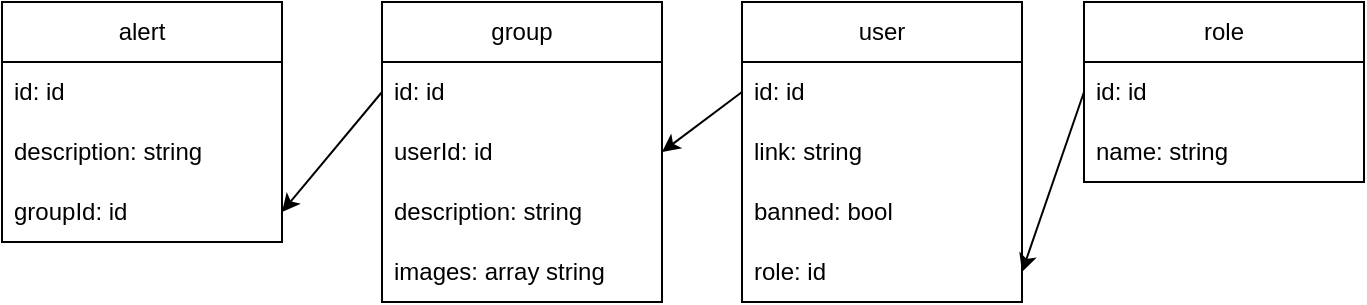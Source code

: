<mxfile version="24.3.1" type="github">
  <diagram id="C5RBs43oDa-KdzZeNtuy" name="Page-1">
    <mxGraphModel dx="1034" dy="466" grid="1" gridSize="10" guides="1" tooltips="1" connect="1" arrows="1" fold="1" page="1" pageScale="1" pageWidth="827" pageHeight="1169" math="0" shadow="0">
      <root>
        <mxCell id="WIyWlLk6GJQsqaUBKTNV-0" />
        <mxCell id="WIyWlLk6GJQsqaUBKTNV-1" parent="WIyWlLk6GJQsqaUBKTNV-0" />
        <mxCell id="KGPHvOAC3UyZa6eWlkSW-0" value="user" style="swimlane;fontStyle=0;childLayout=stackLayout;horizontal=1;startSize=30;horizontalStack=0;resizeParent=1;resizeParentMax=0;resizeLast=0;collapsible=1;marginBottom=0;whiteSpace=wrap;html=1;" vertex="1" parent="WIyWlLk6GJQsqaUBKTNV-1">
          <mxGeometry x="449" y="220" width="140" height="150" as="geometry" />
        </mxCell>
        <mxCell id="KGPHvOAC3UyZa6eWlkSW-1" value="id: id" style="text;strokeColor=none;fillColor=none;align=left;verticalAlign=middle;spacingLeft=4;spacingRight=4;overflow=hidden;points=[[0,0.5],[1,0.5]];portConstraint=eastwest;rotatable=0;whiteSpace=wrap;html=1;" vertex="1" parent="KGPHvOAC3UyZa6eWlkSW-0">
          <mxGeometry y="30" width="140" height="30" as="geometry" />
        </mxCell>
        <mxCell id="KGPHvOAC3UyZa6eWlkSW-2" value="link: string" style="text;strokeColor=none;fillColor=none;align=left;verticalAlign=middle;spacingLeft=4;spacingRight=4;overflow=hidden;points=[[0,0.5],[1,0.5]];portConstraint=eastwest;rotatable=0;whiteSpace=wrap;html=1;" vertex="1" parent="KGPHvOAC3UyZa6eWlkSW-0">
          <mxGeometry y="60" width="140" height="30" as="geometry" />
        </mxCell>
        <mxCell id="KGPHvOAC3UyZa6eWlkSW-17" value="banned: bool" style="text;strokeColor=none;fillColor=none;align=left;verticalAlign=middle;spacingLeft=4;spacingRight=4;overflow=hidden;points=[[0,0.5],[1,0.5]];portConstraint=eastwest;rotatable=0;whiteSpace=wrap;html=1;" vertex="1" parent="KGPHvOAC3UyZa6eWlkSW-0">
          <mxGeometry y="90" width="140" height="30" as="geometry" />
        </mxCell>
        <mxCell id="KGPHvOAC3UyZa6eWlkSW-28" value="role: id" style="text;strokeColor=none;fillColor=none;align=left;verticalAlign=middle;spacingLeft=4;spacingRight=4;overflow=hidden;points=[[0,0.5],[1,0.5]];portConstraint=eastwest;rotatable=0;whiteSpace=wrap;html=1;" vertex="1" parent="KGPHvOAC3UyZa6eWlkSW-0">
          <mxGeometry y="120" width="140" height="30" as="geometry" />
        </mxCell>
        <mxCell id="KGPHvOAC3UyZa6eWlkSW-4" value="group" style="swimlane;fontStyle=0;childLayout=stackLayout;horizontal=1;startSize=30;horizontalStack=0;resizeParent=1;resizeParentMax=0;resizeLast=0;collapsible=1;marginBottom=0;whiteSpace=wrap;html=1;" vertex="1" parent="WIyWlLk6GJQsqaUBKTNV-1">
          <mxGeometry x="269" y="220" width="140" height="150" as="geometry" />
        </mxCell>
        <mxCell id="KGPHvOAC3UyZa6eWlkSW-5" value="id: id" style="text;strokeColor=none;fillColor=none;align=left;verticalAlign=middle;spacingLeft=4;spacingRight=4;overflow=hidden;points=[[0,0.5],[1,0.5]];portConstraint=eastwest;rotatable=0;whiteSpace=wrap;html=1;" vertex="1" parent="KGPHvOAC3UyZa6eWlkSW-4">
          <mxGeometry y="30" width="140" height="30" as="geometry" />
        </mxCell>
        <mxCell id="KGPHvOAC3UyZa6eWlkSW-6" value="userId: id" style="text;strokeColor=none;fillColor=none;align=left;verticalAlign=middle;spacingLeft=4;spacingRight=4;overflow=hidden;points=[[0,0.5],[1,0.5]];portConstraint=eastwest;rotatable=0;whiteSpace=wrap;html=1;" vertex="1" parent="KGPHvOAC3UyZa6eWlkSW-4">
          <mxGeometry y="60" width="140" height="30" as="geometry" />
        </mxCell>
        <mxCell id="KGPHvOAC3UyZa6eWlkSW-7" value="description: string" style="text;strokeColor=none;fillColor=none;align=left;verticalAlign=middle;spacingLeft=4;spacingRight=4;overflow=hidden;points=[[0,0.5],[1,0.5]];portConstraint=eastwest;rotatable=0;whiteSpace=wrap;html=1;" vertex="1" parent="KGPHvOAC3UyZa6eWlkSW-4">
          <mxGeometry y="90" width="140" height="30" as="geometry" />
        </mxCell>
        <mxCell id="KGPHvOAC3UyZa6eWlkSW-8" value="images: array string" style="text;strokeColor=none;fillColor=none;align=left;verticalAlign=middle;spacingLeft=4;spacingRight=4;overflow=hidden;points=[[0,0.5],[1,0.5]];portConstraint=eastwest;rotatable=0;whiteSpace=wrap;html=1;" vertex="1" parent="KGPHvOAC3UyZa6eWlkSW-4">
          <mxGeometry y="120" width="140" height="30" as="geometry" />
        </mxCell>
        <mxCell id="KGPHvOAC3UyZa6eWlkSW-12" value="" style="endArrow=classic;html=1;rounded=0;exitX=0;exitY=0.5;exitDx=0;exitDy=0;entryX=1;entryY=0.5;entryDx=0;entryDy=0;" edge="1" parent="WIyWlLk6GJQsqaUBKTNV-1" source="KGPHvOAC3UyZa6eWlkSW-1" target="KGPHvOAC3UyZa6eWlkSW-6">
          <mxGeometry width="50" height="50" relative="1" as="geometry">
            <mxPoint x="519" y="420" as="sourcePoint" />
            <mxPoint x="569" y="370" as="targetPoint" />
          </mxGeometry>
        </mxCell>
        <mxCell id="KGPHvOAC3UyZa6eWlkSW-19" value="alert" style="swimlane;fontStyle=0;childLayout=stackLayout;horizontal=1;startSize=30;horizontalStack=0;resizeParent=1;resizeParentMax=0;resizeLast=0;collapsible=1;marginBottom=0;whiteSpace=wrap;html=1;" vertex="1" parent="WIyWlLk6GJQsqaUBKTNV-1">
          <mxGeometry x="79" y="220" width="140" height="120" as="geometry" />
        </mxCell>
        <mxCell id="KGPHvOAC3UyZa6eWlkSW-20" value="id: id" style="text;strokeColor=none;fillColor=none;align=left;verticalAlign=middle;spacingLeft=4;spacingRight=4;overflow=hidden;points=[[0,0.5],[1,0.5]];portConstraint=eastwest;rotatable=0;whiteSpace=wrap;html=1;" vertex="1" parent="KGPHvOAC3UyZa6eWlkSW-19">
          <mxGeometry y="30" width="140" height="30" as="geometry" />
        </mxCell>
        <mxCell id="KGPHvOAC3UyZa6eWlkSW-21" value="description: string" style="text;strokeColor=none;fillColor=none;align=left;verticalAlign=middle;spacingLeft=4;spacingRight=4;overflow=hidden;points=[[0,0.5],[1,0.5]];portConstraint=eastwest;rotatable=0;whiteSpace=wrap;html=1;" vertex="1" parent="KGPHvOAC3UyZa6eWlkSW-19">
          <mxGeometry y="60" width="140" height="30" as="geometry" />
        </mxCell>
        <mxCell id="KGPHvOAC3UyZa6eWlkSW-22" value="groupId: id" style="text;strokeColor=none;fillColor=none;align=left;verticalAlign=middle;spacingLeft=4;spacingRight=4;overflow=hidden;points=[[0,0.5],[1,0.5]];portConstraint=eastwest;rotatable=0;whiteSpace=wrap;html=1;" vertex="1" parent="KGPHvOAC3UyZa6eWlkSW-19">
          <mxGeometry y="90" width="140" height="30" as="geometry" />
        </mxCell>
        <mxCell id="KGPHvOAC3UyZa6eWlkSW-27" value="" style="endArrow=classic;html=1;rounded=0;exitX=0;exitY=0.5;exitDx=0;exitDy=0;entryX=1;entryY=0.5;entryDx=0;entryDy=0;" edge="1" parent="WIyWlLk6GJQsqaUBKTNV-1" source="KGPHvOAC3UyZa6eWlkSW-5" target="KGPHvOAC3UyZa6eWlkSW-22">
          <mxGeometry width="50" height="50" relative="1" as="geometry">
            <mxPoint x="319" y="360" as="sourcePoint" />
            <mxPoint x="369" y="310" as="targetPoint" />
          </mxGeometry>
        </mxCell>
        <mxCell id="KGPHvOAC3UyZa6eWlkSW-29" value="role" style="swimlane;fontStyle=0;childLayout=stackLayout;horizontal=1;startSize=30;horizontalStack=0;resizeParent=1;resizeParentMax=0;resizeLast=0;collapsible=1;marginBottom=0;whiteSpace=wrap;html=1;" vertex="1" parent="WIyWlLk6GJQsqaUBKTNV-1">
          <mxGeometry x="620" y="220" width="140" height="90" as="geometry" />
        </mxCell>
        <mxCell id="KGPHvOAC3UyZa6eWlkSW-30" value="id: id" style="text;strokeColor=none;fillColor=none;align=left;verticalAlign=middle;spacingLeft=4;spacingRight=4;overflow=hidden;points=[[0,0.5],[1,0.5]];portConstraint=eastwest;rotatable=0;whiteSpace=wrap;html=1;" vertex="1" parent="KGPHvOAC3UyZa6eWlkSW-29">
          <mxGeometry y="30" width="140" height="30" as="geometry" />
        </mxCell>
        <mxCell id="KGPHvOAC3UyZa6eWlkSW-31" value="name: string" style="text;strokeColor=none;fillColor=none;align=left;verticalAlign=middle;spacingLeft=4;spacingRight=4;overflow=hidden;points=[[0,0.5],[1,0.5]];portConstraint=eastwest;rotatable=0;whiteSpace=wrap;html=1;" vertex="1" parent="KGPHvOAC3UyZa6eWlkSW-29">
          <mxGeometry y="60" width="140" height="30" as="geometry" />
        </mxCell>
        <mxCell id="KGPHvOAC3UyZa6eWlkSW-33" value="" style="endArrow=classic;html=1;rounded=0;exitX=0;exitY=0.5;exitDx=0;exitDy=0;entryX=1;entryY=0.5;entryDx=0;entryDy=0;" edge="1" parent="WIyWlLk6GJQsqaUBKTNV-1" source="KGPHvOAC3UyZa6eWlkSW-30" target="KGPHvOAC3UyZa6eWlkSW-28">
          <mxGeometry width="50" height="50" relative="1" as="geometry">
            <mxPoint x="420" y="360" as="sourcePoint" />
            <mxPoint x="650" y="370" as="targetPoint" />
          </mxGeometry>
        </mxCell>
      </root>
    </mxGraphModel>
  </diagram>
</mxfile>
